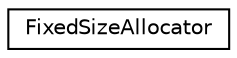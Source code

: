 digraph "Graphical Class Hierarchy"
{
 // INTERACTIVE_SVG=YES
 // LATEX_PDF_SIZE
  edge [fontname="Helvetica",fontsize="10",labelfontname="Helvetica",labelfontsize="10"];
  node [fontname="Helvetica",fontsize="10",shape=record];
  rankdir="LR";
  Node0 [label="FixedSizeAllocator",height=0.2,width=0.4,color="black", fillcolor="white", style="filled",URL="$classFixedSizeAllocator.html",tooltip=" "];
}
